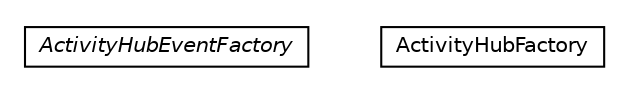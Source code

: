 #!/usr/local/bin/dot
#
# Class diagram 
# Generated by UMLGraph version R5_6-24-gf6e263 (http://www.umlgraph.org/)
#

digraph G {
	edge [fontname="Helvetica",fontsize=10,labelfontname="Helvetica",labelfontsize=10];
	node [fontname="Helvetica",fontsize=10,shape=plaintext];
	nodesep=0.25;
	ranksep=0.5;
	// org.universAAL.ontology.activityhub.factory.ActivityHubEventFactory
	c318087 [label=<<table title="org.universAAL.ontology.activityhub.factory.ActivityHubEventFactory" border="0" cellborder="1" cellspacing="0" cellpadding="2" port="p" href="./ActivityHubEventFactory.html">
		<tr><td><table border="0" cellspacing="0" cellpadding="1">
<tr><td align="center" balign="center"><font face="Helvetica-Oblique"> ActivityHubEventFactory </font></td></tr>
		</table></td></tr>
		</table>>, URL="./ActivityHubEventFactory.html", fontname="Helvetica", fontcolor="black", fontsize=10.0];
	// org.universAAL.ontology.activityhub.factory.ActivityHubFactory
	c318088 [label=<<table title="org.universAAL.ontology.activityhub.factory.ActivityHubFactory" border="0" cellborder="1" cellspacing="0" cellpadding="2" port="p" href="./ActivityHubFactory.html">
		<tr><td><table border="0" cellspacing="0" cellpadding="1">
<tr><td align="center" balign="center"> ActivityHubFactory </td></tr>
		</table></td></tr>
		</table>>, URL="./ActivityHubFactory.html", fontname="Helvetica", fontcolor="black", fontsize=10.0];
}

